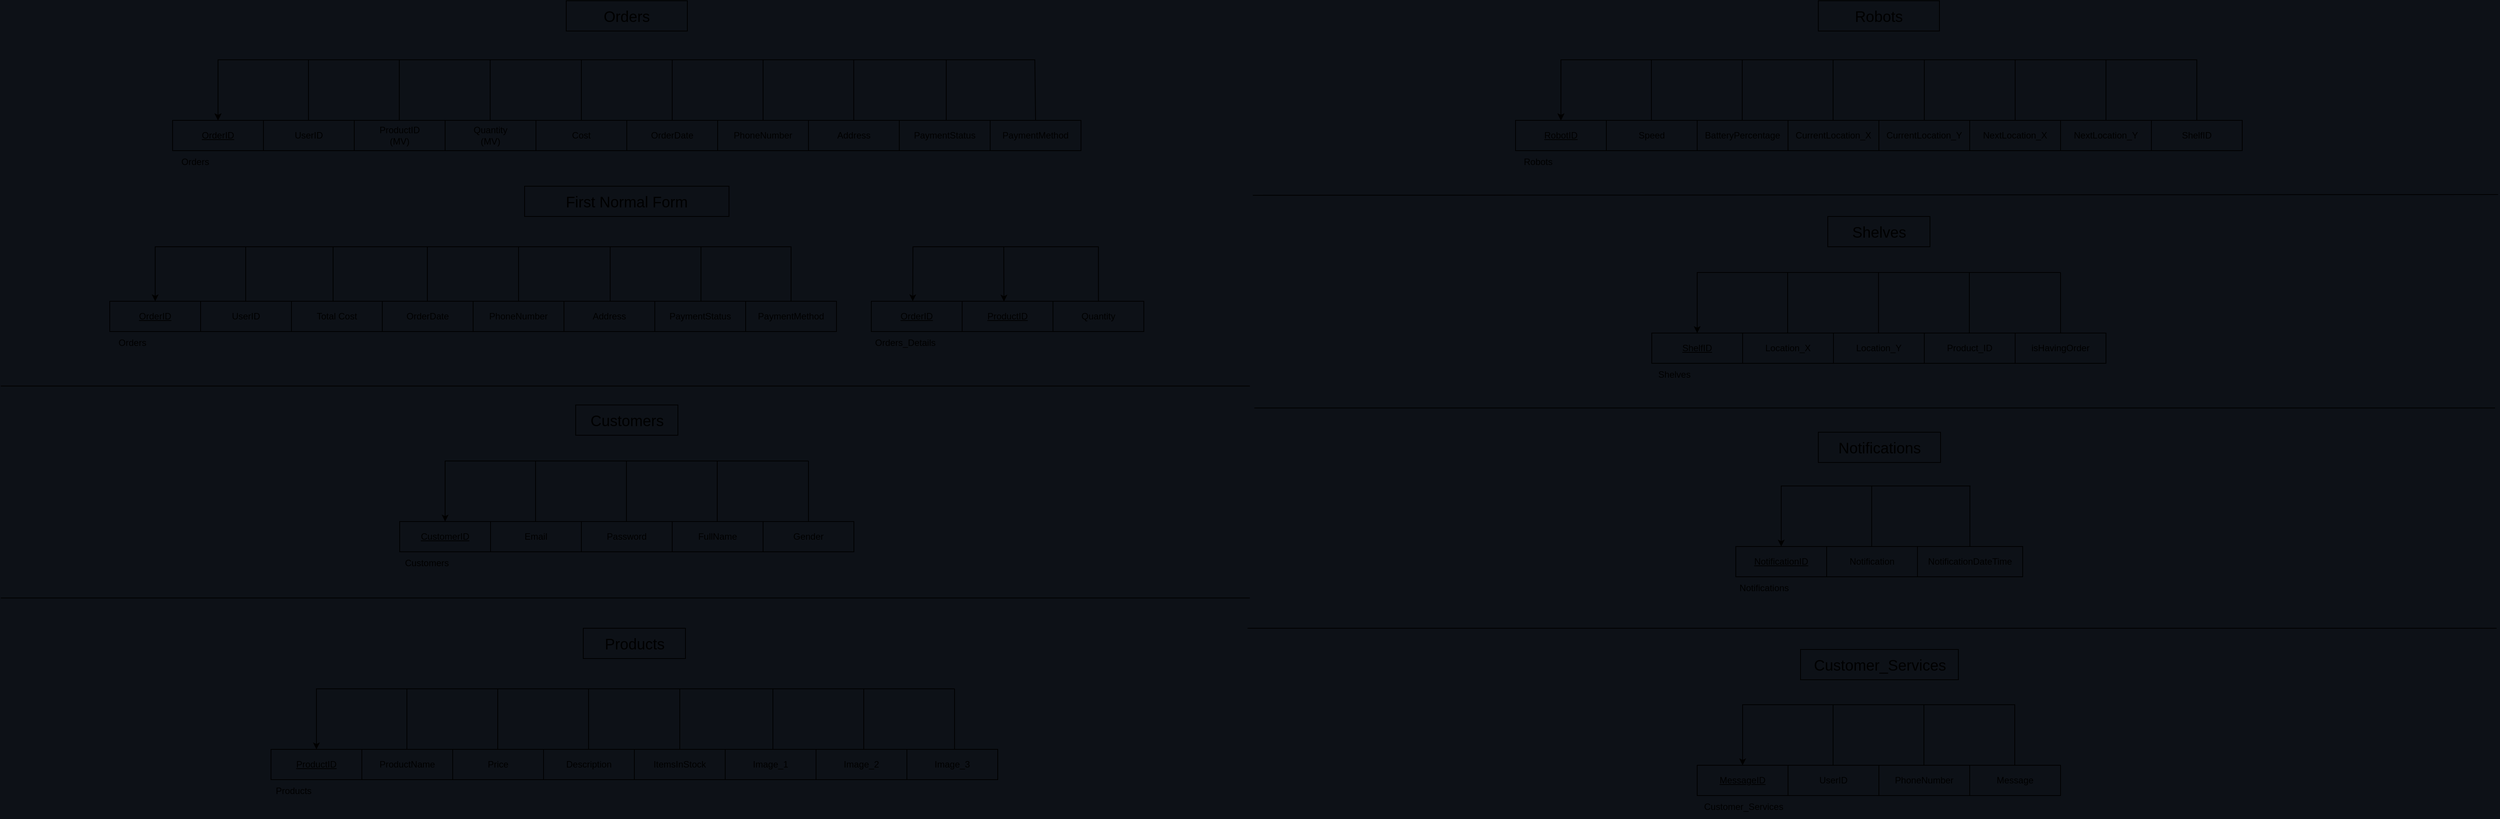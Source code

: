<mxfile version="21.1.8" type="device">
  <diagram name="Page-1" id="jsIwJk7CFKkds2vLNk4f">
    <mxGraphModel dx="4840" dy="2744" grid="0" gridSize="10" guides="1" tooltips="1" connect="1" arrows="1" fold="1" page="1" pageScale="1" pageWidth="1654" pageHeight="1169" background="#0d1117" math="0" shadow="0">
      <root>
        <mxCell id="0" />
        <mxCell id="1" parent="0" />
        <mxCell id="pGEjHjZW6rd8UwUYCx4h-3" value="&lt;div&gt;&lt;u&gt;OrderID&lt;/u&gt;&lt;/div&gt;" style="rounded=0;whiteSpace=wrap;html=1;fillColor=#0d1117;" parent="1" vertex="1">
          <mxGeometry x="227" y="209" width="120" height="40" as="geometry" />
        </mxCell>
        <mxCell id="pGEjHjZW6rd8UwUYCx4h-4" value="UserID" style="rounded=0;whiteSpace=wrap;html=1;fillColor=#0d1117;" parent="1" vertex="1">
          <mxGeometry x="347" y="209" width="120" height="40" as="geometry" />
        </mxCell>
        <mxCell id="pGEjHjZW6rd8UwUYCx4h-5" value="&lt;div&gt;ProductID&lt;/div&gt;(MV)" style="rounded=0;whiteSpace=wrap;html=1;fillColor=#0d1117;" parent="1" vertex="1">
          <mxGeometry x="467" y="209" width="120" height="40" as="geometry" />
        </mxCell>
        <mxCell id="pGEjHjZW6rd8UwUYCx4h-6" value="&lt;div&gt;Quantity&lt;/div&gt;(MV)" style="rounded=0;whiteSpace=wrap;html=1;fillColor=#0d1117;" parent="1" vertex="1">
          <mxGeometry x="587" y="209" width="120" height="40" as="geometry" />
        </mxCell>
        <mxCell id="pGEjHjZW6rd8UwUYCx4h-7" value="Cost" style="rounded=0;whiteSpace=wrap;html=1;fillColor=#0d1117;" parent="1" vertex="1">
          <mxGeometry x="707" y="209" width="120" height="40" as="geometry" />
        </mxCell>
        <mxCell id="pGEjHjZW6rd8UwUYCx4h-8" value="OrderDate" style="rounded=0;whiteSpace=wrap;html=1;fillColor=#0d1117;" parent="1" vertex="1">
          <mxGeometry x="827" y="209" width="120" height="40" as="geometry" />
        </mxCell>
        <mxCell id="pGEjHjZW6rd8UwUYCx4h-9" value="PhoneNumber" style="rounded=0;whiteSpace=wrap;html=1;fillColor=#0d1117;" parent="1" vertex="1">
          <mxGeometry x="947" y="209" width="120" height="40" as="geometry" />
        </mxCell>
        <mxCell id="pGEjHjZW6rd8UwUYCx4h-10" value="Address" style="rounded=0;whiteSpace=wrap;html=1;fillColor=#0d1117;" parent="1" vertex="1">
          <mxGeometry x="1067" y="209" width="120" height="40" as="geometry" />
        </mxCell>
        <mxCell id="pGEjHjZW6rd8UwUYCx4h-11" value="&lt;u&gt;OrderID&lt;/u&gt;" style="rounded=0;whiteSpace=wrap;html=1;fillColor=#0d1117;" parent="1" vertex="1">
          <mxGeometry x="1150" y="448" width="120" height="40" as="geometry" />
        </mxCell>
        <mxCell id="pGEjHjZW6rd8UwUYCx4h-12" value="&lt;u&gt;ProductID&lt;/u&gt;" style="rounded=0;whiteSpace=wrap;html=1;fillColor=#0d1117;" parent="1" vertex="1">
          <mxGeometry x="1270" y="448" width="120" height="40" as="geometry" />
        </mxCell>
        <mxCell id="pGEjHjZW6rd8UwUYCx4h-13" value="Quantity" style="rounded=0;whiteSpace=wrap;html=1;fillColor=#0d1117;" parent="1" vertex="1">
          <mxGeometry x="1390" y="448" width="120" height="40" as="geometry" />
        </mxCell>
        <mxCell id="pGEjHjZW6rd8UwUYCx4h-15" value="" style="endArrow=classic;html=1;rounded=0;exitX=0.5;exitY=0;exitDx=0;exitDy=0;entryX=0.5;entryY=0;entryDx=0;entryDy=0;" parent="1" source="pGEjHjZW6rd8UwUYCx4h-9" target="pGEjHjZW6rd8UwUYCx4h-3" edge="1">
          <mxGeometry width="50" height="50" relative="1" as="geometry">
            <mxPoint x="647" y="439" as="sourcePoint" />
            <mxPoint x="567" y="109" as="targetPoint" />
            <Array as="points">
              <mxPoint x="1007" y="129" />
              <mxPoint x="287" y="129" />
            </Array>
          </mxGeometry>
        </mxCell>
        <mxCell id="pGEjHjZW6rd8UwUYCx4h-16" value="" style="endArrow=classic;html=1;rounded=0;entryX=0.5;entryY=0;entryDx=0;entryDy=0;exitX=0.5;exitY=0;exitDx=0;exitDy=0;" parent="1" target="pGEjHjZW6rd8UwUYCx4h-3" edge="1" source="Tlr_wZ28eMLZhZ5sebSd-134">
          <mxGeometry width="50" height="50" relative="1" as="geometry">
            <mxPoint x="1367" y="208" as="sourcePoint" />
            <mxPoint x="407" y="209" as="targetPoint" />
            <Array as="points">
              <mxPoint x="1366" y="129" />
              <mxPoint x="407" y="129" />
              <mxPoint x="287" y="129" />
            </Array>
          </mxGeometry>
        </mxCell>
        <mxCell id="pGEjHjZW6rd8UwUYCx4h-17" value="" style="endArrow=classic;html=1;rounded=0;exitX=0.5;exitY=0;exitDx=0;exitDy=0;entryX=0.5;entryY=0;entryDx=0;entryDy=0;" parent="1" target="pGEjHjZW6rd8UwUYCx4h-3" edge="1">
          <mxGeometry width="50" height="50" relative="1" as="geometry">
            <mxPoint x="887" y="209" as="sourcePoint" />
            <mxPoint x="167" y="209" as="targetPoint" />
            <Array as="points">
              <mxPoint x="887" y="129" />
              <mxPoint x="287" y="129" />
            </Array>
          </mxGeometry>
        </mxCell>
        <mxCell id="pGEjHjZW6rd8UwUYCx4h-18" value="" style="endArrow=none;html=1;rounded=0;entryX=0.5;entryY=0;entryDx=0;entryDy=0;" parent="1" target="pGEjHjZW6rd8UwUYCx4h-7" edge="1">
          <mxGeometry width="50" height="50" relative="1" as="geometry">
            <mxPoint x="767" y="129" as="sourcePoint" />
            <mxPoint x="697" y="379" as="targetPoint" />
          </mxGeometry>
        </mxCell>
        <mxCell id="pGEjHjZW6rd8UwUYCx4h-20" value="&lt;u&gt;OrderID&lt;/u&gt;" style="rounded=0;whiteSpace=wrap;html=1;fillColor=#0d1117;" parent="1" vertex="1">
          <mxGeometry x="144" y="448" width="120" height="40" as="geometry" />
        </mxCell>
        <mxCell id="pGEjHjZW6rd8UwUYCx4h-21" value="UserID" style="rounded=0;whiteSpace=wrap;html=1;fillColor=#0d1117;" parent="1" vertex="1">
          <mxGeometry x="264" y="448" width="120" height="40" as="geometry" />
        </mxCell>
        <mxCell id="pGEjHjZW6rd8UwUYCx4h-22" value="Total Cost" style="rounded=0;whiteSpace=wrap;html=1;fillColor=#0d1117;" parent="1" vertex="1">
          <mxGeometry x="384" y="448" width="120" height="40" as="geometry" />
        </mxCell>
        <mxCell id="pGEjHjZW6rd8UwUYCx4h-23" value="OrderDate" style="rounded=0;whiteSpace=wrap;html=1;fillColor=#0d1117;" parent="1" vertex="1">
          <mxGeometry x="504" y="448" width="120" height="40" as="geometry" />
        </mxCell>
        <mxCell id="pGEjHjZW6rd8UwUYCx4h-26" value="PhoneNumber" style="rounded=0;whiteSpace=wrap;html=1;fillColor=#0d1117;" parent="1" vertex="1">
          <mxGeometry x="624" y="448" width="120" height="40" as="geometry" />
        </mxCell>
        <mxCell id="pGEjHjZW6rd8UwUYCx4h-27" value="Address" style="rounded=0;whiteSpace=wrap;html=1;fillColor=#0d1117;" parent="1" vertex="1">
          <mxGeometry x="744" y="448" width="120" height="40" as="geometry" />
        </mxCell>
        <mxCell id="pGEjHjZW6rd8UwUYCx4h-29" value="" style="endArrow=none;html=1;rounded=0;entryX=0.5;entryY=0;entryDx=0;entryDy=0;" parent="1" edge="1">
          <mxGeometry width="50" height="50" relative="1" as="geometry">
            <mxPoint x="646.5" y="129" as="sourcePoint" />
            <mxPoint x="646.5" y="209" as="targetPoint" />
          </mxGeometry>
        </mxCell>
        <mxCell id="pGEjHjZW6rd8UwUYCx4h-30" value="" style="endArrow=none;html=1;rounded=0;entryX=0.5;entryY=0;entryDx=0;entryDy=0;" parent="1" edge="1">
          <mxGeometry width="50" height="50" relative="1" as="geometry">
            <mxPoint x="526.5" y="129" as="sourcePoint" />
            <mxPoint x="526.5" y="209" as="targetPoint" />
          </mxGeometry>
        </mxCell>
        <mxCell id="pGEjHjZW6rd8UwUYCx4h-31" value="" style="endArrow=none;html=1;rounded=0;entryX=0.5;entryY=0;entryDx=0;entryDy=0;" parent="1" edge="1">
          <mxGeometry width="50" height="50" relative="1" as="geometry">
            <mxPoint x="406.5" y="129" as="sourcePoint" />
            <mxPoint x="406.5" y="209" as="targetPoint" />
          </mxGeometry>
        </mxCell>
        <mxCell id="pGEjHjZW6rd8UwUYCx4h-32" value="&lt;font style=&quot;font-size: 20px;&quot;&gt;Orders &lt;/font&gt;" style="rounded=0;whiteSpace=wrap;html=1;fillColor=#0d1117;" parent="1" vertex="1">
          <mxGeometry x="747" y="51" width="160" height="40" as="geometry" />
        </mxCell>
        <mxCell id="Tlr_wZ28eMLZhZ5sebSd-1" value="Orders" style="text;html=1;align=center;verticalAlign=middle;whiteSpace=wrap;rounded=0;" vertex="1" parent="1">
          <mxGeometry x="144" y="488" width="60" height="30" as="geometry" />
        </mxCell>
        <mxCell id="Tlr_wZ28eMLZhZ5sebSd-3" value="Orders_Details" style="text;html=1;align=center;verticalAlign=middle;whiteSpace=wrap;rounded=0;" vertex="1" parent="1">
          <mxGeometry x="1150" y="488" width="90" height="30" as="geometry" />
        </mxCell>
        <mxCell id="Tlr_wZ28eMLZhZ5sebSd-6" value="" style="endArrow=classic;html=1;rounded=0;exitX=0.5;exitY=0;exitDx=0;exitDy=0;entryX=0.5;entryY=0;entryDx=0;entryDy=0;" edge="1" parent="1" source="Tlr_wZ28eMLZhZ5sebSd-139" target="pGEjHjZW6rd8UwUYCx4h-20">
          <mxGeometry width="50" height="50" relative="1" as="geometry">
            <mxPoint x="668" y="498" as="sourcePoint" />
            <mxPoint x="404" y="331" as="targetPoint" />
            <Array as="points">
              <mxPoint x="1044" y="376" />
              <mxPoint x="509" y="376" />
              <mxPoint x="359" y="376" />
              <mxPoint x="204" y="376" />
            </Array>
          </mxGeometry>
        </mxCell>
        <mxCell id="Tlr_wZ28eMLZhZ5sebSd-7" value="" style="endArrow=none;html=1;rounded=0;entryX=0.5;entryY=0;entryDx=0;entryDy=0;" edge="1" parent="1" target="pGEjHjZW6rd8UwUYCx4h-26">
          <mxGeometry width="50" height="50" relative="1" as="geometry">
            <mxPoint x="684" y="376" as="sourcePoint" />
            <mxPoint x="619" y="426" as="targetPoint" />
          </mxGeometry>
        </mxCell>
        <mxCell id="Tlr_wZ28eMLZhZ5sebSd-8" value="" style="endArrow=none;html=1;rounded=0;entryX=0.5;entryY=0;entryDx=0;entryDy=0;" edge="1" parent="1">
          <mxGeometry width="50" height="50" relative="1" as="geometry">
            <mxPoint x="563.55" y="376" as="sourcePoint" />
            <mxPoint x="563.55" y="448" as="targetPoint" />
          </mxGeometry>
        </mxCell>
        <mxCell id="Tlr_wZ28eMLZhZ5sebSd-9" value="" style="endArrow=none;html=1;rounded=0;entryX=0.5;entryY=0;entryDx=0;entryDy=0;" edge="1" parent="1">
          <mxGeometry width="50" height="50" relative="1" as="geometry">
            <mxPoint x="439" y="376" as="sourcePoint" />
            <mxPoint x="439" y="448" as="targetPoint" />
          </mxGeometry>
        </mxCell>
        <mxCell id="Tlr_wZ28eMLZhZ5sebSd-10" value="" style="endArrow=none;html=1;rounded=0;entryX=0.5;entryY=0;entryDx=0;entryDy=0;" edge="1" parent="1">
          <mxGeometry width="50" height="50" relative="1" as="geometry">
            <mxPoint x="323.57" y="376" as="sourcePoint" />
            <mxPoint x="323.57" y="448" as="targetPoint" />
          </mxGeometry>
        </mxCell>
        <mxCell id="Tlr_wZ28eMLZhZ5sebSd-11" value="" style="endArrow=classic;html=1;rounded=0;exitX=0.5;exitY=0;exitDx=0;exitDy=0;entryX=0.456;entryY=-0.002;entryDx=0;entryDy=0;entryPerimeter=0;" edge="1" parent="1" source="pGEjHjZW6rd8UwUYCx4h-13" target="pGEjHjZW6rd8UwUYCx4h-11">
          <mxGeometry width="50" height="50" relative="1" as="geometry">
            <mxPoint x="1155" y="536" as="sourcePoint" />
            <mxPoint x="1205" y="446" as="targetPoint" />
            <Array as="points">
              <mxPoint x="1450" y="376" />
              <mxPoint x="1205" y="376" />
            </Array>
          </mxGeometry>
        </mxCell>
        <mxCell id="Tlr_wZ28eMLZhZ5sebSd-12" value="" style="endArrow=classic;html=1;rounded=0;entryX=0.46;entryY=0.008;entryDx=0;entryDy=0;entryPerimeter=0;" edge="1" parent="1" target="pGEjHjZW6rd8UwUYCx4h-12">
          <mxGeometry width="50" height="50" relative="1" as="geometry">
            <mxPoint x="1325" y="376" as="sourcePoint" />
            <mxPoint x="1325" y="446" as="targetPoint" />
          </mxGeometry>
        </mxCell>
        <mxCell id="Tlr_wZ28eMLZhZ5sebSd-13" value="&lt;font style=&quot;font-size: 20px;&quot;&gt;First Normal Form &lt;/font&gt;" style="rounded=0;whiteSpace=wrap;html=1;fillColor=#0d1117;" vertex="1" parent="1">
          <mxGeometry x="692" y="296" width="270" height="40" as="geometry" />
        </mxCell>
        <mxCell id="Tlr_wZ28eMLZhZ5sebSd-14" value="Orders" style="text;html=1;align=center;verticalAlign=middle;whiteSpace=wrap;rounded=0;" vertex="1" parent="1">
          <mxGeometry x="227" y="249" width="60" height="30" as="geometry" />
        </mxCell>
        <mxCell id="Tlr_wZ28eMLZhZ5sebSd-15" value="" style="endArrow=none;html=1;rounded=0;" edge="1" parent="1">
          <mxGeometry width="50" height="50" relative="1" as="geometry">
            <mxPoint y="560" as="sourcePoint" />
            <mxPoint x="1650" y="560" as="targetPoint" />
          </mxGeometry>
        </mxCell>
        <mxCell id="Tlr_wZ28eMLZhZ5sebSd-16" value="&lt;u&gt;CustomerID&lt;/u&gt;" style="rounded=0;whiteSpace=wrap;html=1;fillColor=#0d1117;" vertex="1" parent="1">
          <mxGeometry x="527" y="739" width="120" height="40" as="geometry" />
        </mxCell>
        <mxCell id="Tlr_wZ28eMLZhZ5sebSd-17" value="Email" style="rounded=0;whiteSpace=wrap;html=1;fillColor=#0d1117;" vertex="1" parent="1">
          <mxGeometry x="647" y="739" width="120" height="40" as="geometry" />
        </mxCell>
        <mxCell id="Tlr_wZ28eMLZhZ5sebSd-18" value="Password" style="rounded=0;whiteSpace=wrap;html=1;fillColor=#0d1117;" vertex="1" parent="1">
          <mxGeometry x="767" y="739" width="120" height="40" as="geometry" />
        </mxCell>
        <mxCell id="Tlr_wZ28eMLZhZ5sebSd-19" value="FullName" style="rounded=0;whiteSpace=wrap;html=1;fillColor=#0d1117;" vertex="1" parent="1">
          <mxGeometry x="887" y="739" width="120" height="40" as="geometry" />
        </mxCell>
        <mxCell id="Tlr_wZ28eMLZhZ5sebSd-20" value="Gender" style="rounded=0;whiteSpace=wrap;html=1;fillColor=#0d1117;" vertex="1" parent="1">
          <mxGeometry x="1007" y="739" width="120" height="40" as="geometry" />
        </mxCell>
        <mxCell id="Tlr_wZ28eMLZhZ5sebSd-27" value="" style="endArrow=none;html=1;rounded=0;entryX=0.5;entryY=0;entryDx=0;entryDy=0;" edge="1" parent="1" target="Tlr_wZ28eMLZhZ5sebSd-20">
          <mxGeometry width="50" height="50" relative="1" as="geometry">
            <mxPoint x="1067" y="659" as="sourcePoint" />
            <mxPoint x="997" y="909" as="targetPoint" />
          </mxGeometry>
        </mxCell>
        <mxCell id="Tlr_wZ28eMLZhZ5sebSd-28" value="" style="endArrow=none;html=1;rounded=0;entryX=0.5;entryY=0;entryDx=0;entryDy=0;" edge="1" parent="1">
          <mxGeometry width="50" height="50" relative="1" as="geometry">
            <mxPoint x="946.5" y="659" as="sourcePoint" />
            <mxPoint x="946.5" y="739" as="targetPoint" />
          </mxGeometry>
        </mxCell>
        <mxCell id="Tlr_wZ28eMLZhZ5sebSd-29" value="" style="endArrow=none;html=1;rounded=0;entryX=0.5;entryY=0;entryDx=0;entryDy=0;" edge="1" parent="1">
          <mxGeometry width="50" height="50" relative="1" as="geometry">
            <mxPoint x="826.5" y="659" as="sourcePoint" />
            <mxPoint x="826.5" y="739" as="targetPoint" />
          </mxGeometry>
        </mxCell>
        <mxCell id="Tlr_wZ28eMLZhZ5sebSd-30" value="" style="endArrow=none;html=1;rounded=0;entryX=0.5;entryY=0;entryDx=0;entryDy=0;" edge="1" parent="1">
          <mxGeometry width="50" height="50" relative="1" as="geometry">
            <mxPoint x="706.5" y="659" as="sourcePoint" />
            <mxPoint x="706.5" y="739" as="targetPoint" />
          </mxGeometry>
        </mxCell>
        <mxCell id="Tlr_wZ28eMLZhZ5sebSd-31" value="&lt;font style=&quot;font-size: 20px;&quot;&gt;Customers &lt;/font&gt;" style="rounded=0;whiteSpace=wrap;html=1;fillColor=#0d1117;" vertex="1" parent="1">
          <mxGeometry x="759.5" y="585" width="135" height="40" as="geometry" />
        </mxCell>
        <mxCell id="Tlr_wZ28eMLZhZ5sebSd-32" value="Customers" style="text;html=1;align=center;verticalAlign=middle;whiteSpace=wrap;rounded=0;" vertex="1" parent="1">
          <mxGeometry x="527" y="779" width="72" height="30" as="geometry" />
        </mxCell>
        <mxCell id="Tlr_wZ28eMLZhZ5sebSd-33" value="" style="endArrow=classic;html=1;rounded=0;entryX=0.5;entryY=0;entryDx=0;entryDy=0;" edge="1" parent="1" target="Tlr_wZ28eMLZhZ5sebSd-16">
          <mxGeometry width="50" height="50" relative="1" as="geometry">
            <mxPoint x="1067" y="659" as="sourcePoint" />
            <mxPoint x="581" y="659" as="targetPoint" />
            <Array as="points">
              <mxPoint x="587" y="659" />
            </Array>
          </mxGeometry>
        </mxCell>
        <mxCell id="Tlr_wZ28eMLZhZ5sebSd-34" value="" style="endArrow=none;html=1;rounded=0;" edge="1" parent="1">
          <mxGeometry width="50" height="50" relative="1" as="geometry">
            <mxPoint y="840" as="sourcePoint" />
            <mxPoint x="1650" y="840" as="targetPoint" />
          </mxGeometry>
        </mxCell>
        <mxCell id="Tlr_wZ28eMLZhZ5sebSd-35" value="&lt;u&gt;ProductID&lt;/u&gt;" style="rounded=0;whiteSpace=wrap;html=1;fillColor=#0d1117;" vertex="1" parent="1">
          <mxGeometry x="357" y="1040" width="120" height="40" as="geometry" />
        </mxCell>
        <mxCell id="Tlr_wZ28eMLZhZ5sebSd-36" value="ProductName" style="rounded=0;whiteSpace=wrap;html=1;fillColor=#0d1117;" vertex="1" parent="1">
          <mxGeometry x="477" y="1040" width="120" height="40" as="geometry" />
        </mxCell>
        <mxCell id="Tlr_wZ28eMLZhZ5sebSd-37" value="Price" style="rounded=0;whiteSpace=wrap;html=1;fillColor=#0d1117;" vertex="1" parent="1">
          <mxGeometry x="597" y="1040" width="120" height="40" as="geometry" />
        </mxCell>
        <mxCell id="Tlr_wZ28eMLZhZ5sebSd-38" value="Description" style="rounded=0;whiteSpace=wrap;html=1;fillColor=#0d1117;" vertex="1" parent="1">
          <mxGeometry x="717" y="1040" width="120" height="40" as="geometry" />
        </mxCell>
        <mxCell id="Tlr_wZ28eMLZhZ5sebSd-39" value="ItemsInStock" style="rounded=0;whiteSpace=wrap;html=1;fillColor=#0d1117;" vertex="1" parent="1">
          <mxGeometry x="837" y="1040" width="120" height="40" as="geometry" />
        </mxCell>
        <mxCell id="Tlr_wZ28eMLZhZ5sebSd-40" value="" style="endArrow=none;html=1;rounded=0;entryX=0.5;entryY=0;entryDx=0;entryDy=0;" edge="1" parent="1" target="Tlr_wZ28eMLZhZ5sebSd-39">
          <mxGeometry width="50" height="50" relative="1" as="geometry">
            <mxPoint x="897" y="960" as="sourcePoint" />
            <mxPoint x="827" y="1210" as="targetPoint" />
          </mxGeometry>
        </mxCell>
        <mxCell id="Tlr_wZ28eMLZhZ5sebSd-41" value="" style="endArrow=none;html=1;rounded=0;entryX=0.5;entryY=0;entryDx=0;entryDy=0;" edge="1" parent="1">
          <mxGeometry width="50" height="50" relative="1" as="geometry">
            <mxPoint x="776.5" y="960" as="sourcePoint" />
            <mxPoint x="776.5" y="1040" as="targetPoint" />
          </mxGeometry>
        </mxCell>
        <mxCell id="Tlr_wZ28eMLZhZ5sebSd-42" value="" style="endArrow=none;html=1;rounded=0;entryX=0.5;entryY=0;entryDx=0;entryDy=0;" edge="1" parent="1">
          <mxGeometry width="50" height="50" relative="1" as="geometry">
            <mxPoint x="656.5" y="960" as="sourcePoint" />
            <mxPoint x="656.5" y="1040" as="targetPoint" />
          </mxGeometry>
        </mxCell>
        <mxCell id="Tlr_wZ28eMLZhZ5sebSd-43" value="" style="endArrow=none;html=1;rounded=0;entryX=0.5;entryY=0;entryDx=0;entryDy=0;" edge="1" parent="1">
          <mxGeometry width="50" height="50" relative="1" as="geometry">
            <mxPoint x="536.5" y="960" as="sourcePoint" />
            <mxPoint x="536.5" y="1040" as="targetPoint" />
          </mxGeometry>
        </mxCell>
        <mxCell id="Tlr_wZ28eMLZhZ5sebSd-44" value="&lt;font style=&quot;font-size: 20px;&quot;&gt;Products &lt;/font&gt;" style="rounded=0;whiteSpace=wrap;html=1;fillColor=#0d1117;" vertex="1" parent="1">
          <mxGeometry x="769.5" y="880" width="135" height="40" as="geometry" />
        </mxCell>
        <mxCell id="Tlr_wZ28eMLZhZ5sebSd-45" value="Products" style="text;html=1;align=center;verticalAlign=middle;whiteSpace=wrap;rounded=0;" vertex="1" parent="1">
          <mxGeometry x="357" y="1080" width="60" height="30" as="geometry" />
        </mxCell>
        <mxCell id="Tlr_wZ28eMLZhZ5sebSd-46" value="" style="endArrow=classic;html=1;rounded=0;entryX=0.5;entryY=0;entryDx=0;entryDy=0;" edge="1" parent="1" target="Tlr_wZ28eMLZhZ5sebSd-35">
          <mxGeometry width="50" height="50" relative="1" as="geometry">
            <mxPoint x="1260" y="960" as="sourcePoint" />
            <mxPoint x="411" y="960" as="targetPoint" />
            <Array as="points">
              <mxPoint x="417" y="960" />
            </Array>
          </mxGeometry>
        </mxCell>
        <mxCell id="Tlr_wZ28eMLZhZ5sebSd-47" value="Image_1" style="rounded=0;whiteSpace=wrap;html=1;fillColor=#0d1117;" vertex="1" parent="1">
          <mxGeometry x="957" y="1040" width="120" height="40" as="geometry" />
        </mxCell>
        <mxCell id="Tlr_wZ28eMLZhZ5sebSd-48" value="" style="endArrow=none;html=1;rounded=0;entryX=0.5;entryY=0;entryDx=0;entryDy=0;" edge="1" parent="1">
          <mxGeometry width="50" height="50" relative="1" as="geometry">
            <mxPoint x="1020" y="960" as="sourcePoint" />
            <mxPoint x="1020" y="1040" as="targetPoint" />
          </mxGeometry>
        </mxCell>
        <mxCell id="Tlr_wZ28eMLZhZ5sebSd-49" value="Image_2" style="rounded=0;whiteSpace=wrap;html=1;fillColor=#0d1117;" vertex="1" parent="1">
          <mxGeometry x="1077" y="1040" width="120" height="40" as="geometry" />
        </mxCell>
        <mxCell id="Tlr_wZ28eMLZhZ5sebSd-50" value="" style="endArrow=none;html=1;rounded=0;entryX=0.5;entryY=0;entryDx=0;entryDy=0;" edge="1" parent="1">
          <mxGeometry width="50" height="50" relative="1" as="geometry">
            <mxPoint x="1140" y="960" as="sourcePoint" />
            <mxPoint x="1140" y="1040" as="targetPoint" />
          </mxGeometry>
        </mxCell>
        <mxCell id="Tlr_wZ28eMLZhZ5sebSd-51" value="Image_3" style="rounded=0;whiteSpace=wrap;html=1;fillColor=#0d1117;" vertex="1" parent="1">
          <mxGeometry x="1197" y="1040" width="120" height="40" as="geometry" />
        </mxCell>
        <mxCell id="Tlr_wZ28eMLZhZ5sebSd-52" value="" style="endArrow=none;html=1;rounded=0;entryX=0.5;entryY=0;entryDx=0;entryDy=0;" edge="1" parent="1">
          <mxGeometry width="50" height="50" relative="1" as="geometry">
            <mxPoint x="1260" y="960" as="sourcePoint" />
            <mxPoint x="1260" y="1040" as="targetPoint" />
          </mxGeometry>
        </mxCell>
        <mxCell id="Tlr_wZ28eMLZhZ5sebSd-53" value="&lt;u&gt;RobotID&lt;/u&gt;" style="rounded=0;whiteSpace=wrap;html=1;fillColor=#0d1117;" vertex="1" parent="1">
          <mxGeometry x="2001" y="209" width="120" height="40" as="geometry" />
        </mxCell>
        <mxCell id="Tlr_wZ28eMLZhZ5sebSd-54" value="Speed" style="rounded=0;whiteSpace=wrap;html=1;fillColor=#0d1117;" vertex="1" parent="1">
          <mxGeometry x="2121" y="209" width="120" height="40" as="geometry" />
        </mxCell>
        <mxCell id="Tlr_wZ28eMLZhZ5sebSd-55" value="BatteryPercentage" style="rounded=0;whiteSpace=wrap;html=1;fillColor=#0d1117;" vertex="1" parent="1">
          <mxGeometry x="2241" y="209" width="120" height="40" as="geometry" />
        </mxCell>
        <mxCell id="Tlr_wZ28eMLZhZ5sebSd-56" value="CurrentLocation_X" style="rounded=0;whiteSpace=wrap;html=1;fillColor=#0d1117;" vertex="1" parent="1">
          <mxGeometry x="2361" y="209" width="120" height="40" as="geometry" />
        </mxCell>
        <mxCell id="Tlr_wZ28eMLZhZ5sebSd-57" value="CurrentLocation_Y" style="rounded=0;whiteSpace=wrap;html=1;fillColor=#0d1117;" vertex="1" parent="1">
          <mxGeometry x="2481" y="209" width="120" height="40" as="geometry" />
        </mxCell>
        <mxCell id="Tlr_wZ28eMLZhZ5sebSd-58" value="NextLocation_X" style="rounded=0;whiteSpace=wrap;html=1;fillColor=#0d1117;" vertex="1" parent="1">
          <mxGeometry x="2601" y="209" width="120" height="40" as="geometry" />
        </mxCell>
        <mxCell id="Tlr_wZ28eMLZhZ5sebSd-59" value="NextLocation_Y" style="rounded=0;whiteSpace=wrap;html=1;fillColor=#0d1117;" vertex="1" parent="1">
          <mxGeometry x="2721" y="209" width="120" height="40" as="geometry" />
        </mxCell>
        <mxCell id="Tlr_wZ28eMLZhZ5sebSd-60" value="ShelfID" style="rounded=0;whiteSpace=wrap;html=1;fillColor=#0d1117;" vertex="1" parent="1">
          <mxGeometry x="2841" y="209" width="120" height="40" as="geometry" />
        </mxCell>
        <mxCell id="Tlr_wZ28eMLZhZ5sebSd-61" value="" style="endArrow=classic;html=1;rounded=0;exitX=0.5;exitY=0;exitDx=0;exitDy=0;entryX=0.5;entryY=0;entryDx=0;entryDy=0;" edge="1" parent="1" source="Tlr_wZ28eMLZhZ5sebSd-59" target="Tlr_wZ28eMLZhZ5sebSd-53">
          <mxGeometry width="50" height="50" relative="1" as="geometry">
            <mxPoint x="2421" y="439" as="sourcePoint" />
            <mxPoint x="2341" y="109" as="targetPoint" />
            <Array as="points">
              <mxPoint x="2781" y="129" />
              <mxPoint x="2061" y="129" />
            </Array>
          </mxGeometry>
        </mxCell>
        <mxCell id="Tlr_wZ28eMLZhZ5sebSd-62" value="" style="endArrow=classic;html=1;rounded=0;exitX=0.5;exitY=0;exitDx=0;exitDy=0;entryX=0.5;entryY=0;entryDx=0;entryDy=0;" edge="1" parent="1" target="Tlr_wZ28eMLZhZ5sebSd-53">
          <mxGeometry width="50" height="50" relative="1" as="geometry">
            <mxPoint x="2901" y="209" as="sourcePoint" />
            <mxPoint x="2181" y="209" as="targetPoint" />
            <Array as="points">
              <mxPoint x="2901" y="129" />
              <mxPoint x="2181" y="129" />
              <mxPoint x="2061" y="129" />
            </Array>
          </mxGeometry>
        </mxCell>
        <mxCell id="Tlr_wZ28eMLZhZ5sebSd-63" value="" style="endArrow=classic;html=1;rounded=0;exitX=0.5;exitY=0;exitDx=0;exitDy=0;entryX=0.5;entryY=0;entryDx=0;entryDy=0;" edge="1" parent="1" target="Tlr_wZ28eMLZhZ5sebSd-53">
          <mxGeometry width="50" height="50" relative="1" as="geometry">
            <mxPoint x="2661" y="209" as="sourcePoint" />
            <mxPoint x="1941" y="209" as="targetPoint" />
            <Array as="points">
              <mxPoint x="2661" y="129" />
              <mxPoint x="2061" y="129" />
            </Array>
          </mxGeometry>
        </mxCell>
        <mxCell id="Tlr_wZ28eMLZhZ5sebSd-64" value="" style="endArrow=none;html=1;rounded=0;entryX=0.5;entryY=0;entryDx=0;entryDy=0;" edge="1" parent="1" target="Tlr_wZ28eMLZhZ5sebSd-57">
          <mxGeometry width="50" height="50" relative="1" as="geometry">
            <mxPoint x="2541" y="129" as="sourcePoint" />
            <mxPoint x="2471" y="379" as="targetPoint" />
          </mxGeometry>
        </mxCell>
        <mxCell id="Tlr_wZ28eMLZhZ5sebSd-65" value="" style="endArrow=none;html=1;rounded=0;entryX=0.5;entryY=0;entryDx=0;entryDy=0;" edge="1" parent="1">
          <mxGeometry width="50" height="50" relative="1" as="geometry">
            <mxPoint x="2420.5" y="129" as="sourcePoint" />
            <mxPoint x="2420.5" y="209" as="targetPoint" />
          </mxGeometry>
        </mxCell>
        <mxCell id="Tlr_wZ28eMLZhZ5sebSd-66" value="" style="endArrow=none;html=1;rounded=0;entryX=0.5;entryY=0;entryDx=0;entryDy=0;" edge="1" parent="1">
          <mxGeometry width="50" height="50" relative="1" as="geometry">
            <mxPoint x="2300.5" y="129" as="sourcePoint" />
            <mxPoint x="2300.5" y="209" as="targetPoint" />
          </mxGeometry>
        </mxCell>
        <mxCell id="Tlr_wZ28eMLZhZ5sebSd-67" value="" style="endArrow=none;html=1;rounded=0;entryX=0.5;entryY=0;entryDx=0;entryDy=0;" edge="1" parent="1">
          <mxGeometry width="50" height="50" relative="1" as="geometry">
            <mxPoint x="2180.5" y="129" as="sourcePoint" />
            <mxPoint x="2180.5" y="209" as="targetPoint" />
          </mxGeometry>
        </mxCell>
        <mxCell id="Tlr_wZ28eMLZhZ5sebSd-68" value="&lt;font style=&quot;font-size: 20px;&quot;&gt;Robots &lt;/font&gt;" style="rounded=0;whiteSpace=wrap;html=1;fillColor=#0d1117;" vertex="1" parent="1">
          <mxGeometry x="2401" y="51" width="160" height="40" as="geometry" />
        </mxCell>
        <mxCell id="Tlr_wZ28eMLZhZ5sebSd-69" value="Robots" style="text;html=1;align=center;verticalAlign=middle;whiteSpace=wrap;rounded=0;" vertex="1" parent="1">
          <mxGeometry x="2001" y="249" width="60" height="30" as="geometry" />
        </mxCell>
        <mxCell id="Tlr_wZ28eMLZhZ5sebSd-70" value="" style="endArrow=none;html=1;rounded=0;" edge="1" parent="1">
          <mxGeometry width="50" height="50" relative="1" as="geometry">
            <mxPoint x="1654" y="308" as="sourcePoint" />
            <mxPoint x="3299" y="307" as="targetPoint" />
          </mxGeometry>
        </mxCell>
        <mxCell id="Tlr_wZ28eMLZhZ5sebSd-71" value="&lt;u&gt;ShelfID&lt;/u&gt;" style="rounded=0;whiteSpace=wrap;html=1;fillColor=#0d1117;" vertex="1" parent="1">
          <mxGeometry x="2181" y="490" width="120" height="40" as="geometry" />
        </mxCell>
        <mxCell id="Tlr_wZ28eMLZhZ5sebSd-72" value="Location_X" style="rounded=0;whiteSpace=wrap;html=1;fillColor=#0d1117;" vertex="1" parent="1">
          <mxGeometry x="2301" y="490" width="120" height="40" as="geometry" />
        </mxCell>
        <mxCell id="Tlr_wZ28eMLZhZ5sebSd-73" value="Location_Y" style="rounded=0;whiteSpace=wrap;html=1;fillColor=#0d1117;" vertex="1" parent="1">
          <mxGeometry x="2421" y="490" width="120" height="40" as="geometry" />
        </mxCell>
        <mxCell id="Tlr_wZ28eMLZhZ5sebSd-74" value="Product_ID" style="rounded=0;whiteSpace=wrap;html=1;fillColor=#0d1117;" vertex="1" parent="1">
          <mxGeometry x="2541" y="490" width="120" height="40" as="geometry" />
        </mxCell>
        <mxCell id="Tlr_wZ28eMLZhZ5sebSd-75" value="isHavingOrder" style="rounded=0;whiteSpace=wrap;html=1;fillColor=#0d1117;" vertex="1" parent="1">
          <mxGeometry x="2661" y="490" width="120" height="40" as="geometry" />
        </mxCell>
        <mxCell id="Tlr_wZ28eMLZhZ5sebSd-76" value="" style="endArrow=none;html=1;rounded=0;entryX=0.5;entryY=0;entryDx=0;entryDy=0;" edge="1" parent="1" target="Tlr_wZ28eMLZhZ5sebSd-75">
          <mxGeometry width="50" height="50" relative="1" as="geometry">
            <mxPoint x="2721" y="410" as="sourcePoint" />
            <mxPoint x="2651" y="660" as="targetPoint" />
          </mxGeometry>
        </mxCell>
        <mxCell id="Tlr_wZ28eMLZhZ5sebSd-77" value="" style="endArrow=none;html=1;rounded=0;entryX=0.5;entryY=0;entryDx=0;entryDy=0;" edge="1" parent="1">
          <mxGeometry width="50" height="50" relative="1" as="geometry">
            <mxPoint x="2600.5" y="410" as="sourcePoint" />
            <mxPoint x="2600.5" y="490" as="targetPoint" />
          </mxGeometry>
        </mxCell>
        <mxCell id="Tlr_wZ28eMLZhZ5sebSd-78" value="" style="endArrow=none;html=1;rounded=0;entryX=0.5;entryY=0;entryDx=0;entryDy=0;" edge="1" parent="1">
          <mxGeometry width="50" height="50" relative="1" as="geometry">
            <mxPoint x="2480.5" y="410" as="sourcePoint" />
            <mxPoint x="2480.5" y="490" as="targetPoint" />
          </mxGeometry>
        </mxCell>
        <mxCell id="Tlr_wZ28eMLZhZ5sebSd-79" value="" style="endArrow=none;html=1;rounded=0;entryX=0.5;entryY=0;entryDx=0;entryDy=0;" edge="1" parent="1">
          <mxGeometry width="50" height="50" relative="1" as="geometry">
            <mxPoint x="2360.5" y="410" as="sourcePoint" />
            <mxPoint x="2360.5" y="490" as="targetPoint" />
          </mxGeometry>
        </mxCell>
        <mxCell id="Tlr_wZ28eMLZhZ5sebSd-80" value="&lt;font style=&quot;font-size: 20px;&quot;&gt;Shelves &lt;/font&gt;" style="rounded=0;whiteSpace=wrap;html=1;fillColor=#0d1117;" vertex="1" parent="1">
          <mxGeometry x="2413.5" y="336" width="135" height="40" as="geometry" />
        </mxCell>
        <mxCell id="Tlr_wZ28eMLZhZ5sebSd-81" value="Shelves" style="text;html=1;align=center;verticalAlign=middle;whiteSpace=wrap;rounded=0;" vertex="1" parent="1">
          <mxGeometry x="2181" y="530" width="60" height="30" as="geometry" />
        </mxCell>
        <mxCell id="Tlr_wZ28eMLZhZ5sebSd-82" value="" style="endArrow=classic;html=1;rounded=0;entryX=0.5;entryY=0;entryDx=0;entryDy=0;" edge="1" parent="1" target="Tlr_wZ28eMLZhZ5sebSd-71">
          <mxGeometry width="50" height="50" relative="1" as="geometry">
            <mxPoint x="2721" y="410" as="sourcePoint" />
            <mxPoint x="2235" y="410" as="targetPoint" />
            <Array as="points">
              <mxPoint x="2241" y="410" />
            </Array>
          </mxGeometry>
        </mxCell>
        <mxCell id="Tlr_wZ28eMLZhZ5sebSd-83" value="&lt;u&gt;NotificationID&lt;/u&gt;" style="rounded=0;whiteSpace=wrap;html=1;fillColor=#0d1117;" vertex="1" parent="1">
          <mxGeometry x="2292" y="772" width="120" height="40" as="geometry" />
        </mxCell>
        <mxCell id="Tlr_wZ28eMLZhZ5sebSd-84" value="Notification" style="rounded=0;whiteSpace=wrap;html=1;fillColor=#0d1117;" vertex="1" parent="1">
          <mxGeometry x="2412" y="772" width="120" height="40" as="geometry" />
        </mxCell>
        <mxCell id="Tlr_wZ28eMLZhZ5sebSd-85" value="NotificationDateTime" style="rounded=0;whiteSpace=wrap;html=1;fillColor=#0d1117;" vertex="1" parent="1">
          <mxGeometry x="2532" y="772" width="139" height="40" as="geometry" />
        </mxCell>
        <mxCell id="Tlr_wZ28eMLZhZ5sebSd-90" value="" style="endArrow=none;html=1;rounded=0;entryX=0.5;entryY=0;entryDx=0;entryDy=0;" edge="1" parent="1">
          <mxGeometry width="50" height="50" relative="1" as="geometry">
            <mxPoint x="2601.21" y="692" as="sourcePoint" />
            <mxPoint x="2601.21" y="772" as="targetPoint" />
          </mxGeometry>
        </mxCell>
        <mxCell id="Tlr_wZ28eMLZhZ5sebSd-91" value="" style="endArrow=none;html=1;rounded=0;entryX=0.5;entryY=0;entryDx=0;entryDy=0;" edge="1" parent="1">
          <mxGeometry width="50" height="50" relative="1" as="geometry">
            <mxPoint x="2471.5" y="692" as="sourcePoint" />
            <mxPoint x="2471.5" y="772" as="targetPoint" />
          </mxGeometry>
        </mxCell>
        <mxCell id="Tlr_wZ28eMLZhZ5sebSd-92" value="&lt;font style=&quot;font-size: 20px;&quot;&gt;Notifications &lt;/font&gt;" style="rounded=0;whiteSpace=wrap;html=1;fillColor=#0d1117;" vertex="1" parent="1">
          <mxGeometry x="2401" y="621" width="161.5" height="40" as="geometry" />
        </mxCell>
        <mxCell id="Tlr_wZ28eMLZhZ5sebSd-93" value="Notifications" style="text;html=1;align=center;verticalAlign=middle;whiteSpace=wrap;rounded=0;" vertex="1" parent="1">
          <mxGeometry x="2292" y="812" width="75" height="30" as="geometry" />
        </mxCell>
        <mxCell id="Tlr_wZ28eMLZhZ5sebSd-94" value="" style="endArrow=classic;html=1;rounded=0;entryX=0.5;entryY=0;entryDx=0;entryDy=0;" edge="1" parent="1" target="Tlr_wZ28eMLZhZ5sebSd-83">
          <mxGeometry width="50" height="50" relative="1" as="geometry">
            <mxPoint x="2602" y="692" as="sourcePoint" />
            <mxPoint x="2346" y="692" as="targetPoint" />
            <Array as="points">
              <mxPoint x="2352" y="692" />
            </Array>
          </mxGeometry>
        </mxCell>
        <mxCell id="Tlr_wZ28eMLZhZ5sebSd-95" value="" style="endArrow=none;html=1;rounded=0;" edge="1" parent="1">
          <mxGeometry width="50" height="50" relative="1" as="geometry">
            <mxPoint x="1656" y="589" as="sourcePoint" />
            <mxPoint x="3295" y="589" as="targetPoint" />
          </mxGeometry>
        </mxCell>
        <mxCell id="Tlr_wZ28eMLZhZ5sebSd-96" value="&lt;u&gt;MessageID&lt;/u&gt;" style="rounded=0;whiteSpace=wrap;html=1;fillColor=#0d1117;" vertex="1" parent="1">
          <mxGeometry x="2241" y="1061" width="120" height="40" as="geometry" />
        </mxCell>
        <mxCell id="Tlr_wZ28eMLZhZ5sebSd-97" value="UserID" style="rounded=0;whiteSpace=wrap;html=1;fillColor=#0d1117;" vertex="1" parent="1">
          <mxGeometry x="2361" y="1061" width="120" height="40" as="geometry" />
        </mxCell>
        <mxCell id="Tlr_wZ28eMLZhZ5sebSd-98" value="PhoneNumber" style="rounded=0;whiteSpace=wrap;html=1;fillColor=#0d1117;" vertex="1" parent="1">
          <mxGeometry x="2481" y="1061" width="120" height="40" as="geometry" />
        </mxCell>
        <mxCell id="Tlr_wZ28eMLZhZ5sebSd-99" value="Message" style="rounded=0;whiteSpace=wrap;html=1;fillColor=#0d1117;" vertex="1" parent="1">
          <mxGeometry x="2601" y="1061" width="120" height="40" as="geometry" />
        </mxCell>
        <mxCell id="Tlr_wZ28eMLZhZ5sebSd-102" value="" style="endArrow=none;html=1;rounded=0;entryX=0.5;entryY=0;entryDx=0;entryDy=0;" edge="1" parent="1">
          <mxGeometry width="50" height="50" relative="1" as="geometry">
            <mxPoint x="2660.5" y="981" as="sourcePoint" />
            <mxPoint x="2660.5" y="1061" as="targetPoint" />
          </mxGeometry>
        </mxCell>
        <mxCell id="Tlr_wZ28eMLZhZ5sebSd-103" value="" style="endArrow=none;html=1;rounded=0;entryX=0.5;entryY=0;entryDx=0;entryDy=0;" edge="1" parent="1">
          <mxGeometry width="50" height="50" relative="1" as="geometry">
            <mxPoint x="2540.5" y="981" as="sourcePoint" />
            <mxPoint x="2540.5" y="1061" as="targetPoint" />
          </mxGeometry>
        </mxCell>
        <mxCell id="Tlr_wZ28eMLZhZ5sebSd-104" value="" style="endArrow=none;html=1;rounded=0;entryX=0.5;entryY=0;entryDx=0;entryDy=0;" edge="1" parent="1">
          <mxGeometry width="50" height="50" relative="1" as="geometry">
            <mxPoint x="2420.5" y="981" as="sourcePoint" />
            <mxPoint x="2420.5" y="1061" as="targetPoint" />
          </mxGeometry>
        </mxCell>
        <mxCell id="Tlr_wZ28eMLZhZ5sebSd-105" value="&lt;font style=&quot;font-size: 20px;&quot;&gt;Customer_Services &lt;/font&gt;" style="rounded=0;whiteSpace=wrap;html=1;fillColor=#0d1117;" vertex="1" parent="1">
          <mxGeometry x="2377.5" y="908" width="208.5" height="40" as="geometry" />
        </mxCell>
        <mxCell id="Tlr_wZ28eMLZhZ5sebSd-106" value="Customer_Services" style="text;html=1;align=center;verticalAlign=middle;whiteSpace=wrap;rounded=0;" vertex="1" parent="1">
          <mxGeometry x="2241" y="1101" width="123" height="30" as="geometry" />
        </mxCell>
        <mxCell id="Tlr_wZ28eMLZhZ5sebSd-107" value="" style="endArrow=classic;html=1;rounded=0;entryX=0.5;entryY=0;entryDx=0;entryDy=0;" edge="1" parent="1" target="Tlr_wZ28eMLZhZ5sebSd-96">
          <mxGeometry width="50" height="50" relative="1" as="geometry">
            <mxPoint x="2661" y="981" as="sourcePoint" />
            <mxPoint x="2295" y="981" as="targetPoint" />
            <Array as="points">
              <mxPoint x="2301" y="981" />
            </Array>
          </mxGeometry>
        </mxCell>
        <mxCell id="Tlr_wZ28eMLZhZ5sebSd-132" value="" style="endArrow=none;html=1;rounded=0;" edge="1" parent="1">
          <mxGeometry width="50" height="50" relative="1" as="geometry">
            <mxPoint x="1647" y="880" as="sourcePoint" />
            <mxPoint x="3297" y="880" as="targetPoint" />
          </mxGeometry>
        </mxCell>
        <mxCell id="Tlr_wZ28eMLZhZ5sebSd-133" value="PaymentStatus" style="rounded=0;whiteSpace=wrap;html=1;fillColor=#0d1117;" vertex="1" parent="1">
          <mxGeometry x="1187" y="209" width="120" height="40" as="geometry" />
        </mxCell>
        <mxCell id="Tlr_wZ28eMLZhZ5sebSd-134" value="PaymentMethod" style="rounded=0;whiteSpace=wrap;html=1;fillColor=#0d1117;" vertex="1" parent="1">
          <mxGeometry x="1307" y="209" width="120" height="40" as="geometry" />
        </mxCell>
        <mxCell id="Tlr_wZ28eMLZhZ5sebSd-136" value="" style="endArrow=none;html=1;rounded=0;entryX=0.5;entryY=0;entryDx=0;entryDy=0;" edge="1" parent="1">
          <mxGeometry width="50" height="50" relative="1" as="geometry">
            <mxPoint x="1249" y="129" as="sourcePoint" />
            <mxPoint x="1249" y="209" as="targetPoint" />
          </mxGeometry>
        </mxCell>
        <mxCell id="Tlr_wZ28eMLZhZ5sebSd-137" value="" style="endArrow=none;html=1;rounded=0;entryX=0.5;entryY=0;entryDx=0;entryDy=0;" edge="1" parent="1">
          <mxGeometry width="50" height="50" relative="1" as="geometry">
            <mxPoint x="1126.78" y="129" as="sourcePoint" />
            <mxPoint x="1126.78" y="209" as="targetPoint" />
          </mxGeometry>
        </mxCell>
        <mxCell id="Tlr_wZ28eMLZhZ5sebSd-138" value="PaymentStatus" style="rounded=0;whiteSpace=wrap;html=1;fillColor=#0d1117;" vertex="1" parent="1">
          <mxGeometry x="864" y="448" width="120" height="40" as="geometry" />
        </mxCell>
        <mxCell id="Tlr_wZ28eMLZhZ5sebSd-139" value="PaymentMethod" style="rounded=0;whiteSpace=wrap;html=1;fillColor=#0d1117;" vertex="1" parent="1">
          <mxGeometry x="984" y="448" width="120" height="40" as="geometry" />
        </mxCell>
        <mxCell id="Tlr_wZ28eMLZhZ5sebSd-142" value="" style="endArrow=none;html=1;rounded=0;entryX=0.5;entryY=0;entryDx=0;entryDy=0;" edge="1" parent="1">
          <mxGeometry width="50" height="50" relative="1" as="geometry">
            <mxPoint x="805" y="376" as="sourcePoint" />
            <mxPoint x="805" y="448" as="targetPoint" />
          </mxGeometry>
        </mxCell>
        <mxCell id="Tlr_wZ28eMLZhZ5sebSd-143" value="" style="endArrow=none;html=1;rounded=0;entryX=0.5;entryY=0;entryDx=0;entryDy=0;" edge="1" parent="1">
          <mxGeometry width="50" height="50" relative="1" as="geometry">
            <mxPoint x="925" y="376" as="sourcePoint" />
            <mxPoint x="925" y="448" as="targetPoint" />
          </mxGeometry>
        </mxCell>
      </root>
    </mxGraphModel>
  </diagram>
</mxfile>
